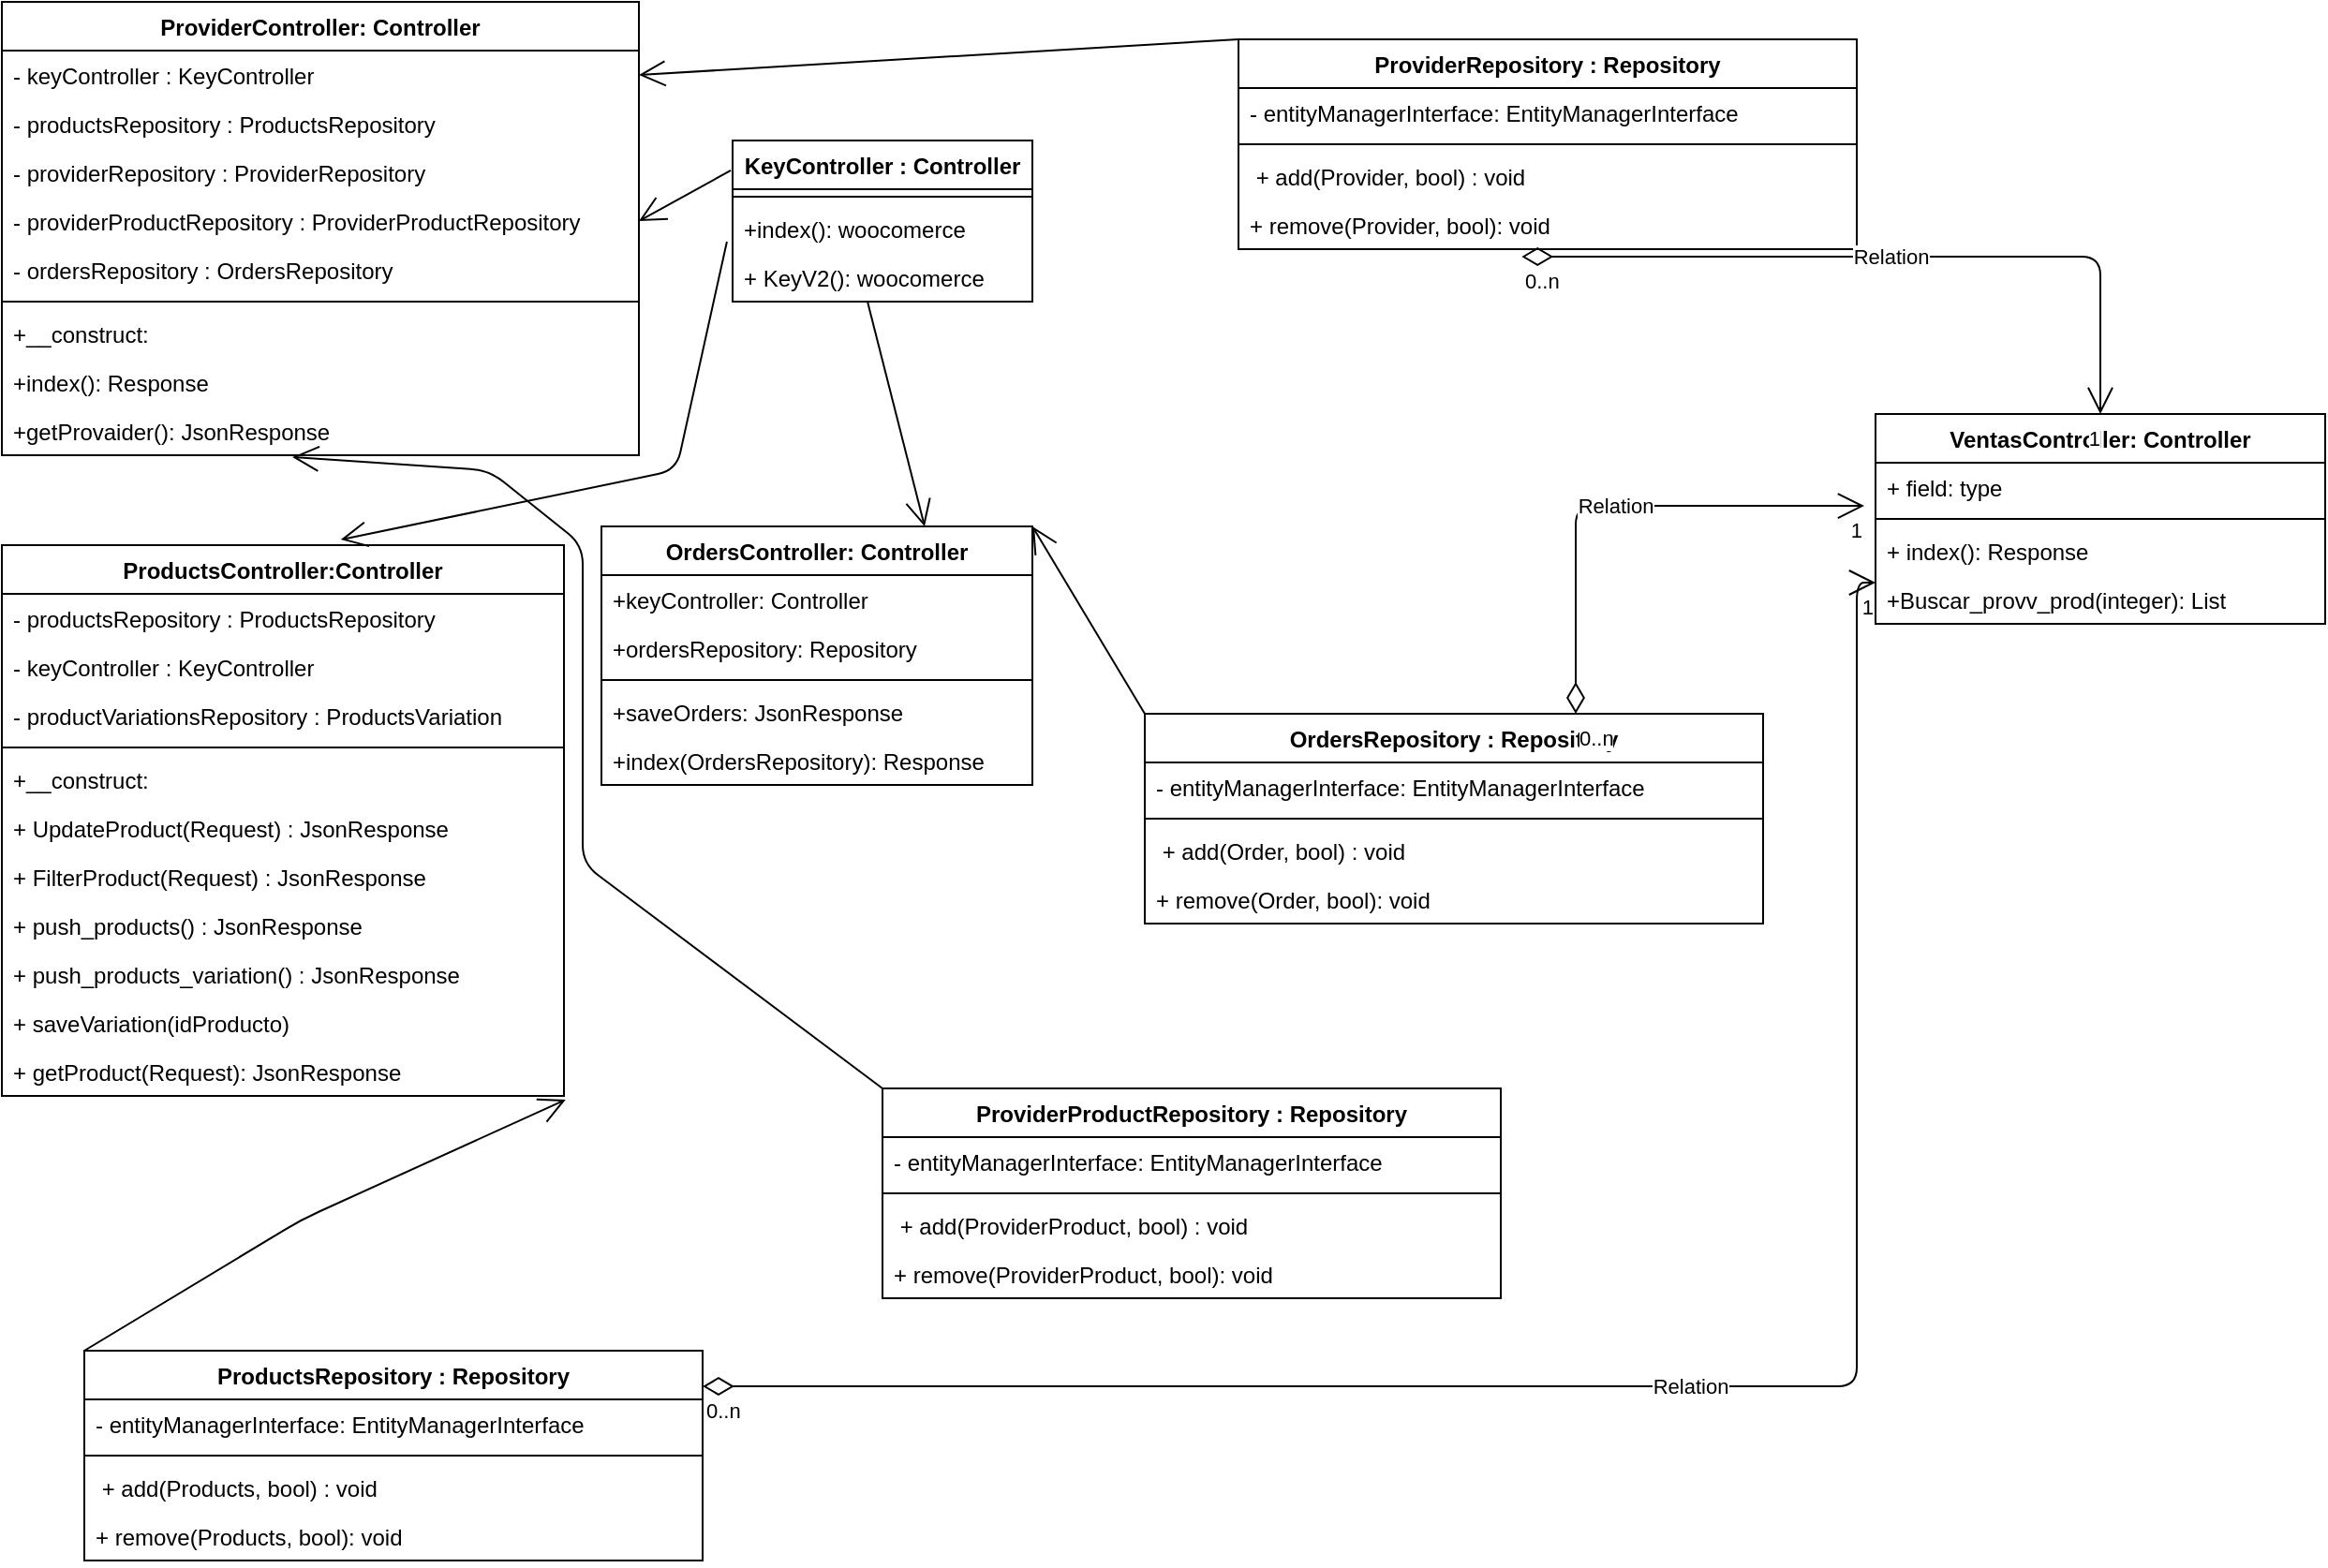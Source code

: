 <mxfile>
    <diagram id="ofPafg74Bm_rfPXjTGVz" name="Página-1">
        <mxGraphModel dx="1231" dy="886" grid="1" gridSize="10" guides="1" tooltips="1" connect="1" arrows="1" fold="1" page="1" pageScale="1" pageWidth="827" pageHeight="1169" math="0" shadow="0">
            <root>
                <mxCell id="0"/>
                <mxCell id="1" parent="0"/>
                <mxCell id="2" value="ProviderController: Controller" style="swimlane;fontStyle=1;align=center;verticalAlign=top;childLayout=stackLayout;horizontal=1;startSize=26;horizontalStack=0;resizeParent=1;resizeParentMax=0;resizeLast=0;collapsible=1;marginBottom=0;" parent="1" vertex="1">
                    <mxGeometry x="40" y="30" width="340" height="242" as="geometry"/>
                </mxCell>
                <mxCell id="3" value="- keyController : KeyController" style="text;strokeColor=none;fillColor=none;align=left;verticalAlign=top;spacingLeft=4;spacingRight=4;overflow=hidden;rotatable=0;points=[[0,0.5],[1,0.5]];portConstraint=eastwest;" parent="2" vertex="1">
                    <mxGeometry y="26" width="340" height="26" as="geometry"/>
                </mxCell>
                <mxCell id="7" value="- productsRepository : ProductsRepository" style="text;strokeColor=none;fillColor=none;align=left;verticalAlign=top;spacingLeft=4;spacingRight=4;overflow=hidden;rotatable=0;points=[[0,0.5],[1,0.5]];portConstraint=eastwest;" parent="2" vertex="1">
                    <mxGeometry y="52" width="340" height="26" as="geometry"/>
                </mxCell>
                <mxCell id="8" value="- providerRepository : ProviderRepository" style="text;strokeColor=none;fillColor=none;align=left;verticalAlign=top;spacingLeft=4;spacingRight=4;overflow=hidden;rotatable=0;points=[[0,0.5],[1,0.5]];portConstraint=eastwest;" parent="2" vertex="1">
                    <mxGeometry y="78" width="340" height="26" as="geometry"/>
                </mxCell>
                <mxCell id="9" value="- providerProductRepository : ProviderProductRepository" style="text;strokeColor=none;fillColor=none;align=left;verticalAlign=top;spacingLeft=4;spacingRight=4;overflow=hidden;rotatable=0;points=[[0,0.5],[1,0.5]];portConstraint=eastwest;" parent="2" vertex="1">
                    <mxGeometry y="104" width="340" height="26" as="geometry"/>
                </mxCell>
                <mxCell id="10" value="- ordersRepository : OrdersRepository" style="text;strokeColor=none;fillColor=none;align=left;verticalAlign=top;spacingLeft=4;spacingRight=4;overflow=hidden;rotatable=0;points=[[0,0.5],[1,0.5]];portConstraint=eastwest;" parent="2" vertex="1">
                    <mxGeometry y="130" width="340" height="26" as="geometry"/>
                </mxCell>
                <mxCell id="4" value="" style="line;strokeWidth=1;fillColor=none;align=left;verticalAlign=middle;spacingTop=-1;spacingLeft=3;spacingRight=3;rotatable=0;labelPosition=right;points=[];portConstraint=eastwest;strokeColor=inherit;" parent="2" vertex="1">
                    <mxGeometry y="156" width="340" height="8" as="geometry"/>
                </mxCell>
                <mxCell id="5" value="+__construct:" style="text;strokeColor=none;fillColor=none;align=left;verticalAlign=top;spacingLeft=4;spacingRight=4;overflow=hidden;rotatable=0;points=[[0,0.5],[1,0.5]];portConstraint=eastwest;" parent="2" vertex="1">
                    <mxGeometry y="164" width="340" height="26" as="geometry"/>
                </mxCell>
                <mxCell id="11" value="+index(): Response" style="text;strokeColor=none;fillColor=none;align=left;verticalAlign=top;spacingLeft=4;spacingRight=4;overflow=hidden;rotatable=0;points=[[0,0.5],[1,0.5]];portConstraint=eastwest;" parent="2" vertex="1">
                    <mxGeometry y="190" width="340" height="26" as="geometry"/>
                </mxCell>
                <mxCell id="12" value="+getProvaider(): JsonResponse" style="text;strokeColor=none;fillColor=none;align=left;verticalAlign=top;spacingLeft=4;spacingRight=4;overflow=hidden;rotatable=0;points=[[0,0.5],[1,0.5]];portConstraint=eastwest;" parent="2" vertex="1">
                    <mxGeometry y="216" width="340" height="26" as="geometry"/>
                </mxCell>
                <mxCell id="13" value="KeyController : Controller" style="swimlane;fontStyle=1;align=center;verticalAlign=top;childLayout=stackLayout;horizontal=1;startSize=26;horizontalStack=0;resizeParent=1;resizeParentMax=0;resizeLast=0;collapsible=1;marginBottom=0;" parent="1" vertex="1">
                    <mxGeometry x="430" y="104" width="160" height="86" as="geometry"/>
                </mxCell>
                <mxCell id="15" value="" style="line;strokeWidth=1;fillColor=none;align=left;verticalAlign=middle;spacingTop=-1;spacingLeft=3;spacingRight=3;rotatable=0;labelPosition=right;points=[];portConstraint=eastwest;strokeColor=inherit;" parent="13" vertex="1">
                    <mxGeometry y="26" width="160" height="8" as="geometry"/>
                </mxCell>
                <mxCell id="16" value="+index(): woocomerce" style="text;strokeColor=none;fillColor=none;align=left;verticalAlign=top;spacingLeft=4;spacingRight=4;overflow=hidden;rotatable=0;points=[[0,0.5],[1,0.5]];portConstraint=eastwest;" parent="13" vertex="1">
                    <mxGeometry y="34" width="160" height="26" as="geometry"/>
                </mxCell>
                <mxCell id="17" value="+ KeyV2(): woocomerce" style="text;strokeColor=none;fillColor=none;align=left;verticalAlign=top;spacingLeft=4;spacingRight=4;overflow=hidden;rotatable=0;points=[[0,0.5],[1,0.5]];portConstraint=eastwest;" parent="13" vertex="1">
                    <mxGeometry y="60" width="160" height="26" as="geometry"/>
                </mxCell>
                <mxCell id="23" value="ProductsController:Controller" style="swimlane;fontStyle=1;align=center;verticalAlign=top;childLayout=stackLayout;horizontal=1;startSize=26;horizontalStack=0;resizeParent=1;resizeParentMax=0;resizeLast=0;collapsible=1;marginBottom=0;" parent="1" vertex="1">
                    <mxGeometry x="40" y="320" width="300" height="294" as="geometry"/>
                </mxCell>
                <mxCell id="24" value="- productsRepository : ProductsRepository" style="text;strokeColor=none;fillColor=none;align=left;verticalAlign=top;spacingLeft=4;spacingRight=4;overflow=hidden;rotatable=0;points=[[0,0.5],[1,0.5]];portConstraint=eastwest;" parent="23" vertex="1">
                    <mxGeometry y="26" width="300" height="26" as="geometry"/>
                </mxCell>
                <mxCell id="27" value="- keyController : KeyController" style="text;strokeColor=none;fillColor=none;align=left;verticalAlign=top;spacingLeft=4;spacingRight=4;overflow=hidden;rotatable=0;points=[[0,0.5],[1,0.5]];portConstraint=eastwest;" parent="23" vertex="1">
                    <mxGeometry y="52" width="300" height="26" as="geometry"/>
                </mxCell>
                <mxCell id="28" value="- productVariationsRepository : ProductsVariation" style="text;strokeColor=none;fillColor=none;align=left;verticalAlign=top;spacingLeft=4;spacingRight=4;overflow=hidden;rotatable=0;points=[[0,0.5],[1,0.5]];portConstraint=eastwest;" parent="23" vertex="1">
                    <mxGeometry y="78" width="300" height="26" as="geometry"/>
                </mxCell>
                <mxCell id="25" value="" style="line;strokeWidth=1;fillColor=none;align=left;verticalAlign=middle;spacingTop=-1;spacingLeft=3;spacingRight=3;rotatable=0;labelPosition=right;points=[];portConstraint=eastwest;strokeColor=inherit;" parent="23" vertex="1">
                    <mxGeometry y="104" width="300" height="8" as="geometry"/>
                </mxCell>
                <mxCell id="26" value="+__construct:" style="text;strokeColor=none;fillColor=none;align=left;verticalAlign=top;spacingLeft=4;spacingRight=4;overflow=hidden;rotatable=0;points=[[0,0.5],[1,0.5]];portConstraint=eastwest;" parent="23" vertex="1">
                    <mxGeometry y="112" width="300" height="26" as="geometry"/>
                </mxCell>
                <mxCell id="29" value="+ UpdateProduct(Request) : JsonResponse" style="text;strokeColor=none;fillColor=none;align=left;verticalAlign=top;spacingLeft=4;spacingRight=4;overflow=hidden;rotatable=0;points=[[0,0.5],[1,0.5]];portConstraint=eastwest;" parent="23" vertex="1">
                    <mxGeometry y="138" width="300" height="26" as="geometry"/>
                </mxCell>
                <mxCell id="30" value="+ FilterProduct(Request) : JsonResponse" style="text;strokeColor=none;fillColor=none;align=left;verticalAlign=top;spacingLeft=4;spacingRight=4;overflow=hidden;rotatable=0;points=[[0,0.5],[1,0.5]];portConstraint=eastwest;" parent="23" vertex="1">
                    <mxGeometry y="164" width="300" height="26" as="geometry"/>
                </mxCell>
                <mxCell id="31" value="+ push_products() : JsonResponse" style="text;strokeColor=none;fillColor=none;align=left;verticalAlign=top;spacingLeft=4;spacingRight=4;overflow=hidden;rotatable=0;points=[[0,0.5],[1,0.5]];portConstraint=eastwest;" parent="23" vertex="1">
                    <mxGeometry y="190" width="300" height="26" as="geometry"/>
                </mxCell>
                <mxCell id="32" value="+ push_products_variation() : JsonResponse" style="text;strokeColor=none;fillColor=none;align=left;verticalAlign=top;spacingLeft=4;spacingRight=4;overflow=hidden;rotatable=0;points=[[0,0.5],[1,0.5]];portConstraint=eastwest;" parent="23" vertex="1">
                    <mxGeometry y="216" width="300" height="26" as="geometry"/>
                </mxCell>
                <mxCell id="33" value="+ saveVariation(idProducto)" style="text;strokeColor=none;fillColor=none;align=left;verticalAlign=top;spacingLeft=4;spacingRight=4;overflow=hidden;rotatable=0;points=[[0,0.5],[1,0.5]];portConstraint=eastwest;" parent="23" vertex="1">
                    <mxGeometry y="242" width="300" height="26" as="geometry"/>
                </mxCell>
                <mxCell id="34" value="+ getProduct(Request): JsonResponse" style="text;strokeColor=none;fillColor=none;align=left;verticalAlign=top;spacingLeft=4;spacingRight=4;overflow=hidden;rotatable=0;points=[[0,0.5],[1,0.5]];portConstraint=eastwest;" parent="23" vertex="1">
                    <mxGeometry y="268" width="300" height="26" as="geometry"/>
                </mxCell>
                <mxCell id="35" value="OrdersController: Controller" style="swimlane;fontStyle=1;align=center;verticalAlign=top;childLayout=stackLayout;horizontal=1;startSize=26;horizontalStack=0;resizeParent=1;resizeParentMax=0;resizeLast=0;collapsible=1;marginBottom=0;" parent="1" vertex="1">
                    <mxGeometry x="360" y="310" width="230" height="138" as="geometry"/>
                </mxCell>
                <mxCell id="36" value="+keyController: Controller" style="text;strokeColor=none;fillColor=none;align=left;verticalAlign=top;spacingLeft=4;spacingRight=4;overflow=hidden;rotatable=0;points=[[0,0.5],[1,0.5]];portConstraint=eastwest;" parent="35" vertex="1">
                    <mxGeometry y="26" width="230" height="26" as="geometry"/>
                </mxCell>
                <mxCell id="44" value="+ordersRepository: Repository" style="text;strokeColor=none;fillColor=none;align=left;verticalAlign=top;spacingLeft=4;spacingRight=4;overflow=hidden;rotatable=0;points=[[0,0.5],[1,0.5]];portConstraint=eastwest;" parent="35" vertex="1">
                    <mxGeometry y="52" width="230" height="26" as="geometry"/>
                </mxCell>
                <mxCell id="37" value="" style="line;strokeWidth=1;fillColor=none;align=left;verticalAlign=middle;spacingTop=-1;spacingLeft=3;spacingRight=3;rotatable=0;labelPosition=right;points=[];portConstraint=eastwest;strokeColor=inherit;" parent="35" vertex="1">
                    <mxGeometry y="78" width="230" height="8" as="geometry"/>
                </mxCell>
                <mxCell id="38" value="+saveOrders: JsonResponse" style="text;strokeColor=none;fillColor=none;align=left;verticalAlign=top;spacingLeft=4;spacingRight=4;overflow=hidden;rotatable=0;points=[[0,0.5],[1,0.5]];portConstraint=eastwest;" parent="35" vertex="1">
                    <mxGeometry y="86" width="230" height="26" as="geometry"/>
                </mxCell>
                <mxCell id="45" value="+index(OrdersRepository): Response" style="text;strokeColor=none;fillColor=none;align=left;verticalAlign=top;spacingLeft=4;spacingRight=4;overflow=hidden;rotatable=0;points=[[0,0.5],[1,0.5]];portConstraint=eastwest;" parent="35" vertex="1">
                    <mxGeometry y="112" width="230" height="26" as="geometry"/>
                </mxCell>
                <mxCell id="41" value="" style="endArrow=open;endFill=1;endSize=12;html=1;exitX=0.45;exitY=1;exitDx=0;exitDy=0;exitPerimeter=0;entryX=0.75;entryY=0;entryDx=0;entryDy=0;" parent="1" source="17" target="35" edge="1">
                    <mxGeometry width="160" relative="1" as="geometry">
                        <mxPoint x="360" y="350" as="sourcePoint"/>
                        <mxPoint x="520" y="350" as="targetPoint"/>
                    </mxGeometry>
                </mxCell>
                <mxCell id="42" value="" style="endArrow=open;endFill=1;endSize=12;html=1;exitX=-0.006;exitY=0.186;exitDx=0;exitDy=0;exitPerimeter=0;entryX=1;entryY=0.5;entryDx=0;entryDy=0;" parent="1" source="13" target="9" edge="1">
                    <mxGeometry width="160" relative="1" as="geometry">
                        <mxPoint x="360" y="350" as="sourcePoint"/>
                        <mxPoint x="520" y="350" as="targetPoint"/>
                    </mxGeometry>
                </mxCell>
                <mxCell id="43" value="" style="endArrow=open;endFill=1;endSize=12;html=1;exitX=-0.019;exitY=0.769;exitDx=0;exitDy=0;exitPerimeter=0;entryX=0.603;entryY=-0.01;entryDx=0;entryDy=0;entryPerimeter=0;" parent="1" source="16" target="23" edge="1">
                    <mxGeometry width="160" relative="1" as="geometry">
                        <mxPoint x="360" y="350" as="sourcePoint"/>
                        <mxPoint x="520" y="350" as="targetPoint"/>
                        <Array as="points">
                            <mxPoint x="400" y="280"/>
                        </Array>
                    </mxGeometry>
                </mxCell>
                <mxCell id="46" value="ProviderRepository : Repository" style="swimlane;fontStyle=1;align=center;verticalAlign=top;childLayout=stackLayout;horizontal=1;startSize=26;horizontalStack=0;resizeParent=1;resizeParentMax=0;resizeLast=0;collapsible=1;marginBottom=0;" parent="1" vertex="1">
                    <mxGeometry x="700" y="50" width="330" height="112" as="geometry"/>
                </mxCell>
                <mxCell id="47" value="- entityManagerInterface: EntityManagerInterface" style="text;strokeColor=none;fillColor=none;align=left;verticalAlign=top;spacingLeft=4;spacingRight=4;overflow=hidden;rotatable=0;points=[[0,0.5],[1,0.5]];portConstraint=eastwest;" parent="46" vertex="1">
                    <mxGeometry y="26" width="330" height="26" as="geometry"/>
                </mxCell>
                <mxCell id="48" value="" style="line;strokeWidth=1;fillColor=none;align=left;verticalAlign=middle;spacingTop=-1;spacingLeft=3;spacingRight=3;rotatable=0;labelPosition=right;points=[];portConstraint=eastwest;strokeColor=inherit;" parent="46" vertex="1">
                    <mxGeometry y="52" width="330" height="8" as="geometry"/>
                </mxCell>
                <mxCell id="49" value=" + add(Provider, bool) : void" style="text;strokeColor=none;fillColor=none;align=left;verticalAlign=top;spacingLeft=4;spacingRight=4;overflow=hidden;rotatable=0;points=[[0,0.5],[1,0.5]];portConstraint=eastwest;" parent="46" vertex="1">
                    <mxGeometry y="60" width="330" height="26" as="geometry"/>
                </mxCell>
                <mxCell id="50" value="+ remove(Provider, bool): void" style="text;strokeColor=none;fillColor=none;align=left;verticalAlign=top;spacingLeft=4;spacingRight=4;overflow=hidden;rotatable=0;points=[[0,0.5],[1,0.5]];portConstraint=eastwest;" parent="46" vertex="1">
                    <mxGeometry y="86" width="330" height="26" as="geometry"/>
                </mxCell>
                <mxCell id="51" value="OrdersRepository : Repository" style="swimlane;fontStyle=1;align=center;verticalAlign=top;childLayout=stackLayout;horizontal=1;startSize=26;horizontalStack=0;resizeParent=1;resizeParentMax=0;resizeLast=0;collapsible=1;marginBottom=0;" parent="1" vertex="1">
                    <mxGeometry x="650" y="410" width="330" height="112" as="geometry"/>
                </mxCell>
                <mxCell id="52" value="- entityManagerInterface: EntityManagerInterface" style="text;strokeColor=none;fillColor=none;align=left;verticalAlign=top;spacingLeft=4;spacingRight=4;overflow=hidden;rotatable=0;points=[[0,0.5],[1,0.5]];portConstraint=eastwest;" parent="51" vertex="1">
                    <mxGeometry y="26" width="330" height="26" as="geometry"/>
                </mxCell>
                <mxCell id="53" value="" style="line;strokeWidth=1;fillColor=none;align=left;verticalAlign=middle;spacingTop=-1;spacingLeft=3;spacingRight=3;rotatable=0;labelPosition=right;points=[];portConstraint=eastwest;strokeColor=inherit;" parent="51" vertex="1">
                    <mxGeometry y="52" width="330" height="8" as="geometry"/>
                </mxCell>
                <mxCell id="54" value=" + add(Order, bool) : void" style="text;strokeColor=none;fillColor=none;align=left;verticalAlign=top;spacingLeft=4;spacingRight=4;overflow=hidden;rotatable=0;points=[[0,0.5],[1,0.5]];portConstraint=eastwest;" parent="51" vertex="1">
                    <mxGeometry y="60" width="330" height="26" as="geometry"/>
                </mxCell>
                <mxCell id="55" value="+ remove(Order, bool): void" style="text;strokeColor=none;fillColor=none;align=left;verticalAlign=top;spacingLeft=4;spacingRight=4;overflow=hidden;rotatable=0;points=[[0,0.5],[1,0.5]];portConstraint=eastwest;" parent="51" vertex="1">
                    <mxGeometry y="86" width="330" height="26" as="geometry"/>
                </mxCell>
                <mxCell id="56" value="ProductsRepository : Repository" style="swimlane;fontStyle=1;align=center;verticalAlign=top;childLayout=stackLayout;horizontal=1;startSize=26;horizontalStack=0;resizeParent=1;resizeParentMax=0;resizeLast=0;collapsible=1;marginBottom=0;" parent="1" vertex="1">
                    <mxGeometry x="84" y="750" width="330" height="112" as="geometry"/>
                </mxCell>
                <mxCell id="57" value="- entityManagerInterface: EntityManagerInterface" style="text;strokeColor=none;fillColor=none;align=left;verticalAlign=top;spacingLeft=4;spacingRight=4;overflow=hidden;rotatable=0;points=[[0,0.5],[1,0.5]];portConstraint=eastwest;" parent="56" vertex="1">
                    <mxGeometry y="26" width="330" height="26" as="geometry"/>
                </mxCell>
                <mxCell id="58" value="" style="line;strokeWidth=1;fillColor=none;align=left;verticalAlign=middle;spacingTop=-1;spacingLeft=3;spacingRight=3;rotatable=0;labelPosition=right;points=[];portConstraint=eastwest;strokeColor=inherit;" parent="56" vertex="1">
                    <mxGeometry y="52" width="330" height="8" as="geometry"/>
                </mxCell>
                <mxCell id="59" value=" + add(Products, bool) : void" style="text;strokeColor=none;fillColor=none;align=left;verticalAlign=top;spacingLeft=4;spacingRight=4;overflow=hidden;rotatable=0;points=[[0,0.5],[1,0.5]];portConstraint=eastwest;" parent="56" vertex="1">
                    <mxGeometry y="60" width="330" height="26" as="geometry"/>
                </mxCell>
                <mxCell id="60" value="+ remove(Products, bool): void" style="text;strokeColor=none;fillColor=none;align=left;verticalAlign=top;spacingLeft=4;spacingRight=4;overflow=hidden;rotatable=0;points=[[0,0.5],[1,0.5]];portConstraint=eastwest;" parent="56" vertex="1">
                    <mxGeometry y="86" width="330" height="26" as="geometry"/>
                </mxCell>
                <mxCell id="63" value="" style="endArrow=open;endFill=1;endSize=12;html=1;exitX=0;exitY=0;exitDx=0;exitDy=0;entryX=1.003;entryY=1.077;entryDx=0;entryDy=0;entryPerimeter=0;" parent="1" source="56" target="34" edge="1">
                    <mxGeometry width="160" relative="1" as="geometry">
                        <mxPoint x="560" y="300" as="sourcePoint"/>
                        <mxPoint x="720" y="300" as="targetPoint"/>
                        <Array as="points">
                            <mxPoint x="200" y="680"/>
                        </Array>
                    </mxGeometry>
                </mxCell>
                <mxCell id="64" value="" style="endArrow=open;endFill=1;endSize=12;html=1;entryX=1;entryY=0.5;entryDx=0;entryDy=0;exitX=0;exitY=0;exitDx=0;exitDy=0;" parent="1" source="46" target="3" edge="1">
                    <mxGeometry width="160" relative="1" as="geometry">
                        <mxPoint x="690" y="110" as="sourcePoint"/>
                        <mxPoint x="720" y="190" as="targetPoint"/>
                    </mxGeometry>
                </mxCell>
                <mxCell id="65" value="" style="endArrow=open;endFill=1;endSize=12;html=1;exitX=0;exitY=0;exitDx=0;exitDy=0;entryX=1;entryY=0;entryDx=0;entryDy=0;" parent="1" source="51" target="35" edge="1">
                    <mxGeometry width="160" relative="1" as="geometry">
                        <mxPoint x="560" y="190" as="sourcePoint"/>
                        <mxPoint x="720" y="190" as="targetPoint"/>
                    </mxGeometry>
                </mxCell>
                <mxCell id="66" value="ProviderProductRepository : Repository" style="swimlane;fontStyle=1;align=center;verticalAlign=top;childLayout=stackLayout;horizontal=1;startSize=26;horizontalStack=0;resizeParent=1;resizeParentMax=0;resizeLast=0;collapsible=1;marginBottom=0;" parent="1" vertex="1">
                    <mxGeometry x="510" y="610" width="330" height="112" as="geometry"/>
                </mxCell>
                <mxCell id="67" value="- entityManagerInterface: EntityManagerInterface" style="text;strokeColor=none;fillColor=none;align=left;verticalAlign=top;spacingLeft=4;spacingRight=4;overflow=hidden;rotatable=0;points=[[0,0.5],[1,0.5]];portConstraint=eastwest;" parent="66" vertex="1">
                    <mxGeometry y="26" width="330" height="26" as="geometry"/>
                </mxCell>
                <mxCell id="68" value="" style="line;strokeWidth=1;fillColor=none;align=left;verticalAlign=middle;spacingTop=-1;spacingLeft=3;spacingRight=3;rotatable=0;labelPosition=right;points=[];portConstraint=eastwest;strokeColor=inherit;" parent="66" vertex="1">
                    <mxGeometry y="52" width="330" height="8" as="geometry"/>
                </mxCell>
                <mxCell id="69" value=" + add(ProviderProduct, bool) : void" style="text;strokeColor=none;fillColor=none;align=left;verticalAlign=top;spacingLeft=4;spacingRight=4;overflow=hidden;rotatable=0;points=[[0,0.5],[1,0.5]];portConstraint=eastwest;" parent="66" vertex="1">
                    <mxGeometry y="60" width="330" height="26" as="geometry"/>
                </mxCell>
                <mxCell id="70" value="+ remove(ProviderProduct, bool): void" style="text;strokeColor=none;fillColor=none;align=left;verticalAlign=top;spacingLeft=4;spacingRight=4;overflow=hidden;rotatable=0;points=[[0,0.5],[1,0.5]];portConstraint=eastwest;" parent="66" vertex="1">
                    <mxGeometry y="86" width="330" height="26" as="geometry"/>
                </mxCell>
                <mxCell id="71" value="" style="endArrow=open;endFill=1;endSize=12;html=1;exitX=0;exitY=0;exitDx=0;exitDy=0;entryX=0.456;entryY=1.038;entryDx=0;entryDy=0;entryPerimeter=0;" parent="1" source="66" target="12" edge="1">
                    <mxGeometry width="160" relative="1" as="geometry">
                        <mxPoint x="480" y="450" as="sourcePoint"/>
                        <mxPoint x="640" y="450" as="targetPoint"/>
                        <Array as="points">
                            <mxPoint x="350" y="490"/>
                            <mxPoint x="350" y="320"/>
                            <mxPoint x="300" y="280"/>
                        </Array>
                    </mxGeometry>
                </mxCell>
                <mxCell id="72" value="VentasController: Controller" style="swimlane;fontStyle=1;align=center;verticalAlign=top;childLayout=stackLayout;horizontal=1;startSize=26;horizontalStack=0;resizeParent=1;resizeParentMax=0;resizeLast=0;collapsible=1;marginBottom=0;" parent="1" vertex="1">
                    <mxGeometry x="1040" y="250" width="240" height="112" as="geometry"/>
                </mxCell>
                <mxCell id="73" value="+ field: type" style="text;strokeColor=none;fillColor=none;align=left;verticalAlign=top;spacingLeft=4;spacingRight=4;overflow=hidden;rotatable=0;points=[[0,0.5],[1,0.5]];portConstraint=eastwest;" parent="72" vertex="1">
                    <mxGeometry y="26" width="240" height="26" as="geometry"/>
                </mxCell>
                <mxCell id="74" value="" style="line;strokeWidth=1;fillColor=none;align=left;verticalAlign=middle;spacingTop=-1;spacingLeft=3;spacingRight=3;rotatable=0;labelPosition=right;points=[];portConstraint=eastwest;strokeColor=inherit;" parent="72" vertex="1">
                    <mxGeometry y="52" width="240" height="8" as="geometry"/>
                </mxCell>
                <mxCell id="75" value="+ index(): Response" style="text;strokeColor=none;fillColor=none;align=left;verticalAlign=top;spacingLeft=4;spacingRight=4;overflow=hidden;rotatable=0;points=[[0,0.5],[1,0.5]];portConstraint=eastwest;" parent="72" vertex="1">
                    <mxGeometry y="60" width="240" height="26" as="geometry"/>
                </mxCell>
                <mxCell id="88" value="+Buscar_provv_prod(integer): List" style="text;strokeColor=none;fillColor=none;align=left;verticalAlign=top;spacingLeft=4;spacingRight=4;overflow=hidden;rotatable=0;points=[[0,0.5],[1,0.5]];portConstraint=eastwest;" parent="72" vertex="1">
                    <mxGeometry y="86" width="240" height="26" as="geometry"/>
                </mxCell>
                <mxCell id="79" value="Relation" style="endArrow=open;html=1;endSize=12;startArrow=diamondThin;startSize=14;startFill=0;edgeStyle=orthogonalEdgeStyle;entryX=-0.025;entryY=0.885;entryDx=0;entryDy=0;entryPerimeter=0;" parent="1" source="51" target="73" edge="1">
                    <mxGeometry relative="1" as="geometry">
                        <mxPoint x="830" y="350" as="sourcePoint"/>
                        <mxPoint x="990" y="350" as="targetPoint"/>
                        <Array as="points">
                            <mxPoint x="880" y="299"/>
                        </Array>
                    </mxGeometry>
                </mxCell>
                <mxCell id="80" value="0..n" style="edgeLabel;resizable=0;html=1;align=left;verticalAlign=top;" parent="79" connectable="0" vertex="1">
                    <mxGeometry x="-1" relative="1" as="geometry"/>
                </mxCell>
                <mxCell id="81" value="1" style="edgeLabel;resizable=0;html=1;align=right;verticalAlign=top;" parent="79" connectable="0" vertex="1">
                    <mxGeometry x="1" relative="1" as="geometry"/>
                </mxCell>
                <mxCell id="82" value="Relation" style="endArrow=open;html=1;endSize=12;startArrow=diamondThin;startSize=14;startFill=0;edgeStyle=orthogonalEdgeStyle;exitX=1;exitY=0.17;exitDx=0;exitDy=0;exitPerimeter=0;" parent="1" source="56" edge="1">
                    <mxGeometry relative="1" as="geometry">
                        <mxPoint x="770" y="350" as="sourcePoint"/>
                        <mxPoint x="1040" y="340" as="targetPoint"/>
                        <Array as="points">
                            <mxPoint x="1030" y="769"/>
                            <mxPoint x="1030" y="340"/>
                        </Array>
                    </mxGeometry>
                </mxCell>
                <mxCell id="83" value="0..n" style="edgeLabel;resizable=0;html=1;align=left;verticalAlign=top;" parent="82" connectable="0" vertex="1">
                    <mxGeometry x="-1" relative="1" as="geometry"/>
                </mxCell>
                <mxCell id="84" value="1" style="edgeLabel;resizable=0;html=1;align=right;verticalAlign=top;" parent="82" connectable="0" vertex="1">
                    <mxGeometry x="1" relative="1" as="geometry"/>
                </mxCell>
                <mxCell id="85" value="Relation" style="endArrow=open;html=1;endSize=12;startArrow=diamondThin;startSize=14;startFill=0;edgeStyle=orthogonalEdgeStyle;exitX=0.458;exitY=1.154;exitDx=0;exitDy=0;exitPerimeter=0;entryX=0.5;entryY=0;entryDx=0;entryDy=0;" parent="1" source="50" target="72" edge="1">
                    <mxGeometry relative="1" as="geometry">
                        <mxPoint x="610" y="240" as="sourcePoint"/>
                        <mxPoint x="770" y="240" as="targetPoint"/>
                    </mxGeometry>
                </mxCell>
                <mxCell id="86" value="0..n" style="edgeLabel;resizable=0;html=1;align=left;verticalAlign=top;" parent="85" connectable="0" vertex="1">
                    <mxGeometry x="-1" relative="1" as="geometry"/>
                </mxCell>
                <mxCell id="87" value="1" style="edgeLabel;resizable=0;html=1;align=right;verticalAlign=top;" parent="85" connectable="0" vertex="1">
                    <mxGeometry x="1" relative="1" as="geometry"/>
                </mxCell>
            </root>
        </mxGraphModel>
    </diagram>
</mxfile>